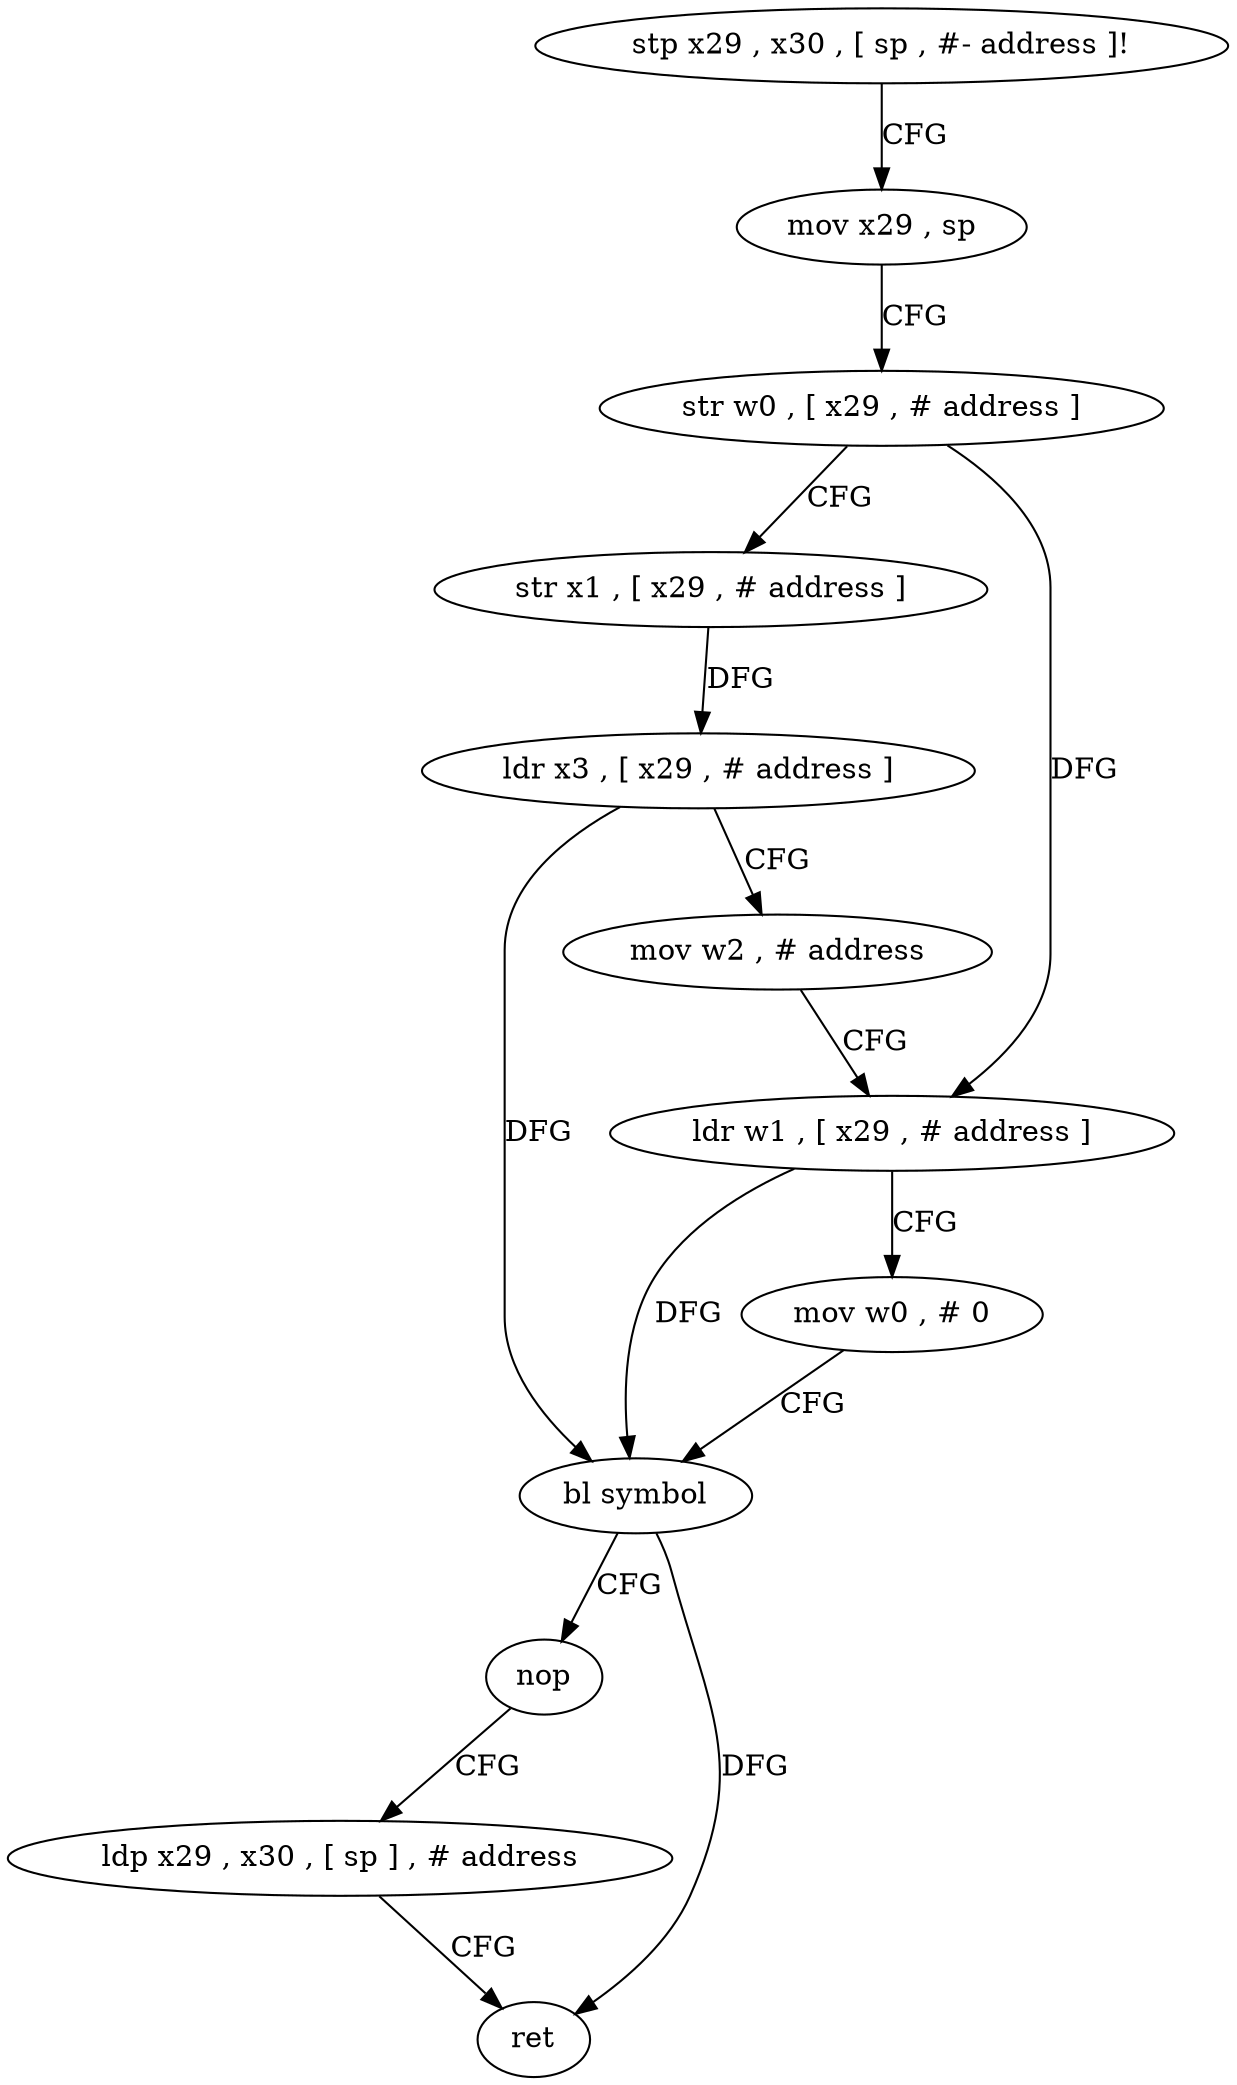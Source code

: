 digraph "func" {
"4248672" [label = "stp x29 , x30 , [ sp , #- address ]!" ]
"4248676" [label = "mov x29 , sp" ]
"4248680" [label = "str w0 , [ x29 , # address ]" ]
"4248684" [label = "str x1 , [ x29 , # address ]" ]
"4248688" [label = "ldr x3 , [ x29 , # address ]" ]
"4248692" [label = "mov w2 , # address" ]
"4248696" [label = "ldr w1 , [ x29 , # address ]" ]
"4248700" [label = "mov w0 , # 0" ]
"4248704" [label = "bl symbol" ]
"4248708" [label = "nop" ]
"4248712" [label = "ldp x29 , x30 , [ sp ] , # address" ]
"4248716" [label = "ret" ]
"4248672" -> "4248676" [ label = "CFG" ]
"4248676" -> "4248680" [ label = "CFG" ]
"4248680" -> "4248684" [ label = "CFG" ]
"4248680" -> "4248696" [ label = "DFG" ]
"4248684" -> "4248688" [ label = "DFG" ]
"4248688" -> "4248692" [ label = "CFG" ]
"4248688" -> "4248704" [ label = "DFG" ]
"4248692" -> "4248696" [ label = "CFG" ]
"4248696" -> "4248700" [ label = "CFG" ]
"4248696" -> "4248704" [ label = "DFG" ]
"4248700" -> "4248704" [ label = "CFG" ]
"4248704" -> "4248708" [ label = "CFG" ]
"4248704" -> "4248716" [ label = "DFG" ]
"4248708" -> "4248712" [ label = "CFG" ]
"4248712" -> "4248716" [ label = "CFG" ]
}
